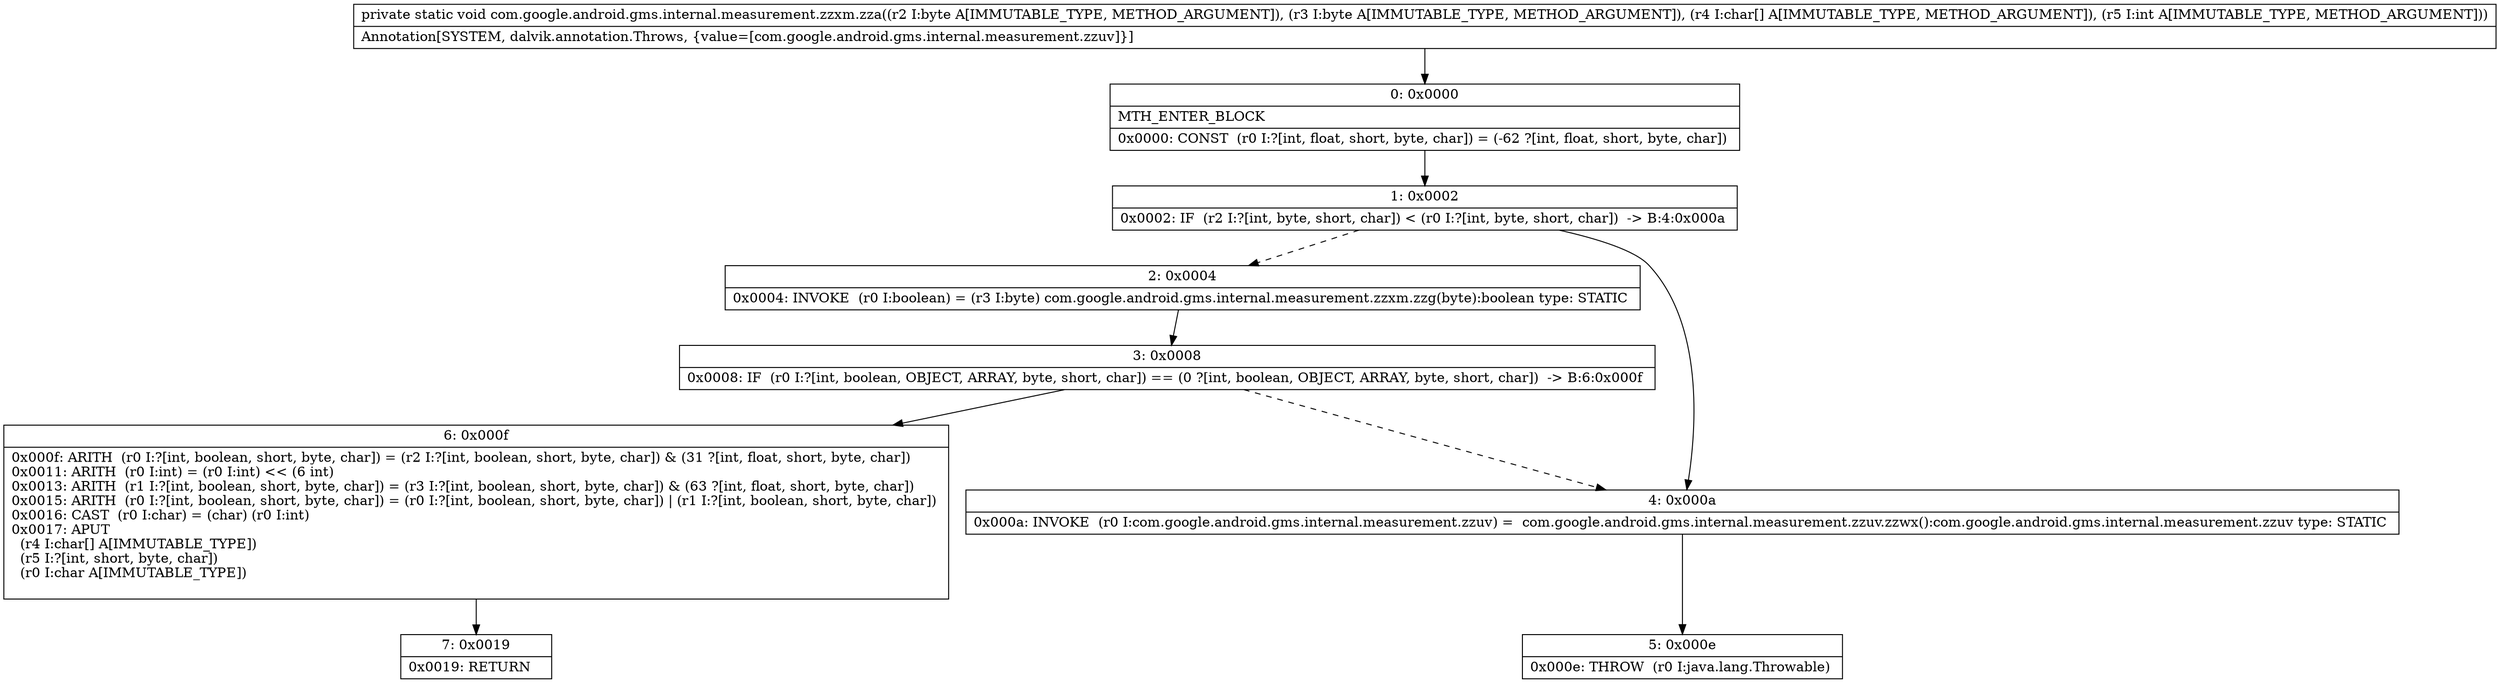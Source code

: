 digraph "CFG forcom.google.android.gms.internal.measurement.zzxm.zza(BB[CI)V" {
Node_0 [shape=record,label="{0\:\ 0x0000|MTH_ENTER_BLOCK\l|0x0000: CONST  (r0 I:?[int, float, short, byte, char]) = (\-62 ?[int, float, short, byte, char]) \l}"];
Node_1 [shape=record,label="{1\:\ 0x0002|0x0002: IF  (r2 I:?[int, byte, short, char]) \< (r0 I:?[int, byte, short, char])  \-\> B:4:0x000a \l}"];
Node_2 [shape=record,label="{2\:\ 0x0004|0x0004: INVOKE  (r0 I:boolean) = (r3 I:byte) com.google.android.gms.internal.measurement.zzxm.zzg(byte):boolean type: STATIC \l}"];
Node_3 [shape=record,label="{3\:\ 0x0008|0x0008: IF  (r0 I:?[int, boolean, OBJECT, ARRAY, byte, short, char]) == (0 ?[int, boolean, OBJECT, ARRAY, byte, short, char])  \-\> B:6:0x000f \l}"];
Node_4 [shape=record,label="{4\:\ 0x000a|0x000a: INVOKE  (r0 I:com.google.android.gms.internal.measurement.zzuv) =  com.google.android.gms.internal.measurement.zzuv.zzwx():com.google.android.gms.internal.measurement.zzuv type: STATIC \l}"];
Node_5 [shape=record,label="{5\:\ 0x000e|0x000e: THROW  (r0 I:java.lang.Throwable) \l}"];
Node_6 [shape=record,label="{6\:\ 0x000f|0x000f: ARITH  (r0 I:?[int, boolean, short, byte, char]) = (r2 I:?[int, boolean, short, byte, char]) & (31 ?[int, float, short, byte, char]) \l0x0011: ARITH  (r0 I:int) = (r0 I:int) \<\< (6 int) \l0x0013: ARITH  (r1 I:?[int, boolean, short, byte, char]) = (r3 I:?[int, boolean, short, byte, char]) & (63 ?[int, float, short, byte, char]) \l0x0015: ARITH  (r0 I:?[int, boolean, short, byte, char]) = (r0 I:?[int, boolean, short, byte, char]) \| (r1 I:?[int, boolean, short, byte, char]) \l0x0016: CAST  (r0 I:char) = (char) (r0 I:int) \l0x0017: APUT  \l  (r4 I:char[] A[IMMUTABLE_TYPE])\l  (r5 I:?[int, short, byte, char])\l  (r0 I:char A[IMMUTABLE_TYPE])\l \l}"];
Node_7 [shape=record,label="{7\:\ 0x0019|0x0019: RETURN   \l}"];
MethodNode[shape=record,label="{private static void com.google.android.gms.internal.measurement.zzxm.zza((r2 I:byte A[IMMUTABLE_TYPE, METHOD_ARGUMENT]), (r3 I:byte A[IMMUTABLE_TYPE, METHOD_ARGUMENT]), (r4 I:char[] A[IMMUTABLE_TYPE, METHOD_ARGUMENT]), (r5 I:int A[IMMUTABLE_TYPE, METHOD_ARGUMENT]))  | Annotation[SYSTEM, dalvik.annotation.Throws, \{value=[com.google.android.gms.internal.measurement.zzuv]\}]\l}"];
MethodNode -> Node_0;
Node_0 -> Node_1;
Node_1 -> Node_2[style=dashed];
Node_1 -> Node_4;
Node_2 -> Node_3;
Node_3 -> Node_4[style=dashed];
Node_3 -> Node_6;
Node_4 -> Node_5;
Node_6 -> Node_7;
}

